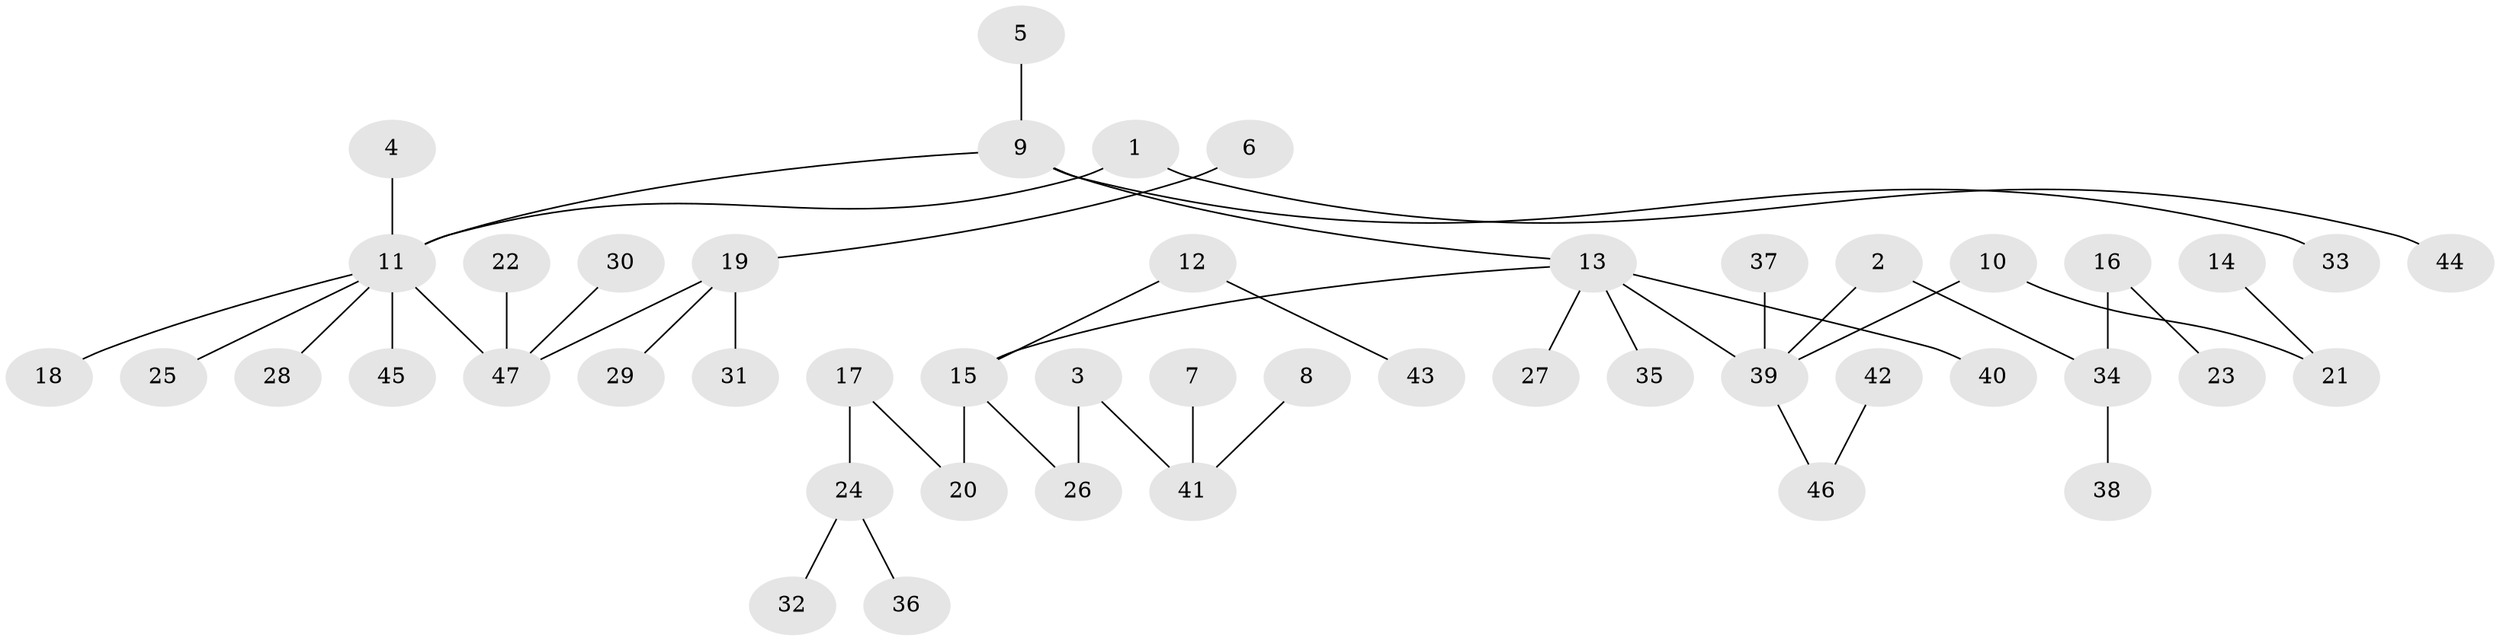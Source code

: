 // original degree distribution, {5: 0.05172413793103448, 2: 0.25, 6: 0.02586206896551724, 10: 0.008620689655172414, 3: 0.09482758620689655, 1: 0.5258620689655172, 4: 0.04310344827586207}
// Generated by graph-tools (version 1.1) at 2025/37/03/04/25 23:37:22]
// undirected, 47 vertices, 46 edges
graph export_dot {
  node [color=gray90,style=filled];
  1;
  2;
  3;
  4;
  5;
  6;
  7;
  8;
  9;
  10;
  11;
  12;
  13;
  14;
  15;
  16;
  17;
  18;
  19;
  20;
  21;
  22;
  23;
  24;
  25;
  26;
  27;
  28;
  29;
  30;
  31;
  32;
  33;
  34;
  35;
  36;
  37;
  38;
  39;
  40;
  41;
  42;
  43;
  44;
  45;
  46;
  47;
  1 -- 11 [weight=1.0];
  1 -- 44 [weight=1.0];
  2 -- 34 [weight=1.0];
  2 -- 39 [weight=1.0];
  3 -- 26 [weight=1.0];
  3 -- 41 [weight=1.0];
  4 -- 11 [weight=1.0];
  5 -- 9 [weight=1.0];
  6 -- 19 [weight=1.0];
  7 -- 41 [weight=1.0];
  8 -- 41 [weight=1.0];
  9 -- 11 [weight=1.0];
  9 -- 13 [weight=1.0];
  9 -- 33 [weight=1.0];
  10 -- 21 [weight=1.0];
  10 -- 39 [weight=1.0];
  11 -- 18 [weight=1.0];
  11 -- 25 [weight=1.0];
  11 -- 28 [weight=1.0];
  11 -- 45 [weight=1.0];
  11 -- 47 [weight=1.0];
  12 -- 15 [weight=1.0];
  12 -- 43 [weight=1.0];
  13 -- 15 [weight=1.0];
  13 -- 27 [weight=1.0];
  13 -- 35 [weight=1.0];
  13 -- 39 [weight=1.0];
  13 -- 40 [weight=1.0];
  14 -- 21 [weight=1.0];
  15 -- 20 [weight=1.0];
  15 -- 26 [weight=1.0];
  16 -- 23 [weight=1.0];
  16 -- 34 [weight=1.0];
  17 -- 20 [weight=1.0];
  17 -- 24 [weight=1.0];
  19 -- 29 [weight=1.0];
  19 -- 31 [weight=1.0];
  19 -- 47 [weight=1.0];
  22 -- 47 [weight=1.0];
  24 -- 32 [weight=1.0];
  24 -- 36 [weight=1.0];
  30 -- 47 [weight=1.0];
  34 -- 38 [weight=1.0];
  37 -- 39 [weight=1.0];
  39 -- 46 [weight=1.0];
  42 -- 46 [weight=1.0];
}
